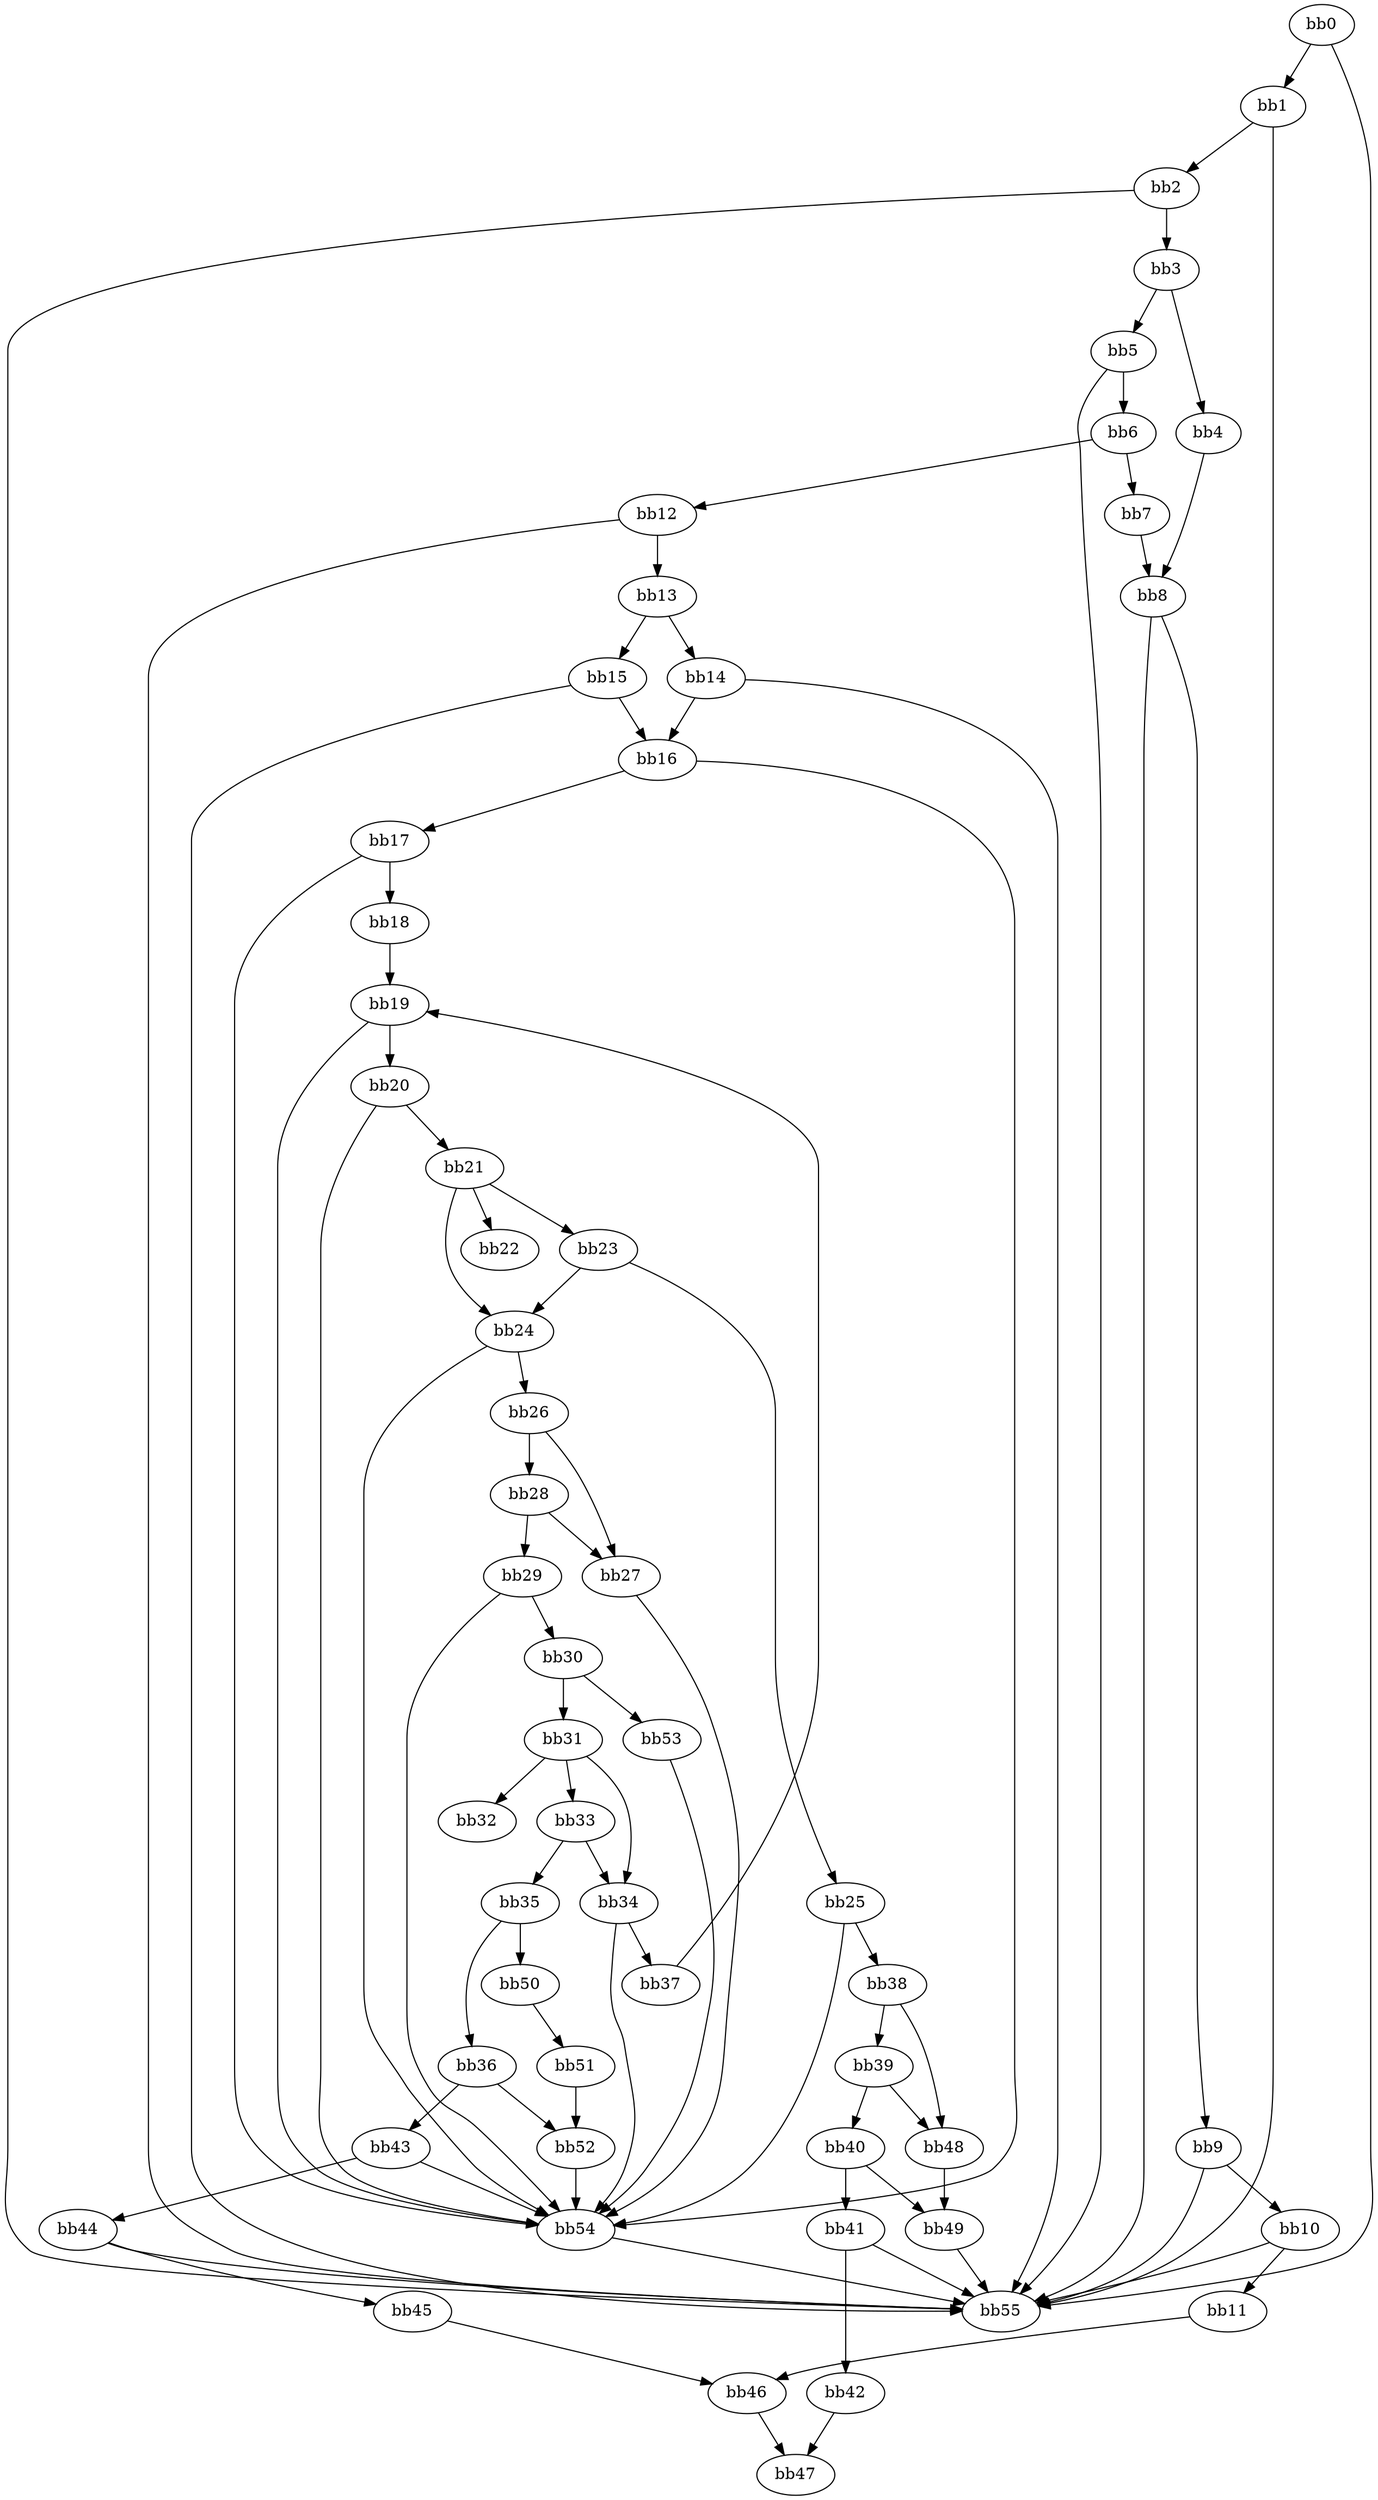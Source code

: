 digraph {
    0 [ label = "bb0\l" ]
    1 [ label = "bb1\l" ]
    2 [ label = "bb2\l" ]
    3 [ label = "bb3\l" ]
    4 [ label = "bb4\l" ]
    5 [ label = "bb5\l" ]
    6 [ label = "bb6\l" ]
    7 [ label = "bb7\l" ]
    8 [ label = "bb8\l" ]
    9 [ label = "bb9\l" ]
    10 [ label = "bb10\l" ]
    11 [ label = "bb11\l" ]
    12 [ label = "bb12\l" ]
    13 [ label = "bb13\l" ]
    14 [ label = "bb14\l" ]
    15 [ label = "bb15\l" ]
    16 [ label = "bb16\l" ]
    17 [ label = "bb17\l" ]
    18 [ label = "bb18\l" ]
    19 [ label = "bb19\l" ]
    20 [ label = "bb20\l" ]
    21 [ label = "bb21\l" ]
    22 [ label = "bb22\l" ]
    23 [ label = "bb23\l" ]
    24 [ label = "bb24\l" ]
    25 [ label = "bb25\l" ]
    26 [ label = "bb26\l" ]
    27 [ label = "bb27\l" ]
    28 [ label = "bb28\l" ]
    29 [ label = "bb29\l" ]
    30 [ label = "bb30\l" ]
    31 [ label = "bb31\l" ]
    32 [ label = "bb32\l" ]
    33 [ label = "bb33\l" ]
    34 [ label = "bb34\l" ]
    35 [ label = "bb35\l" ]
    36 [ label = "bb36\l" ]
    37 [ label = "bb37\l" ]
    38 [ label = "bb38\l" ]
    39 [ label = "bb39\l" ]
    40 [ label = "bb40\l" ]
    41 [ label = "bb41\l" ]
    42 [ label = "bb42\l" ]
    43 [ label = "bb43\l" ]
    44 [ label = "bb44\l" ]
    45 [ label = "bb45\l" ]
    46 [ label = "bb46\l" ]
    47 [ label = "bb47\l" ]
    48 [ label = "bb48\l" ]
    49 [ label = "bb49\l" ]
    50 [ label = "bb50\l" ]
    51 [ label = "bb51\l" ]
    52 [ label = "bb52\l" ]
    53 [ label = "bb53\l" ]
    54 [ label = "bb54\l" ]
    55 [ label = "bb55\l" ]
    0 -> 1 [ ]
    0 -> 55 [ ]
    1 -> 2 [ ]
    1 -> 55 [ ]
    2 -> 3 [ ]
    2 -> 55 [ ]
    3 -> 4 [ ]
    3 -> 5 [ ]
    4 -> 8 [ ]
    5 -> 6 [ ]
    5 -> 55 [ ]
    6 -> 7 [ ]
    6 -> 12 [ ]
    7 -> 8 [ ]
    8 -> 9 [ ]
    8 -> 55 [ ]
    9 -> 10 [ ]
    9 -> 55 [ ]
    10 -> 11 [ ]
    10 -> 55 [ ]
    11 -> 46 [ ]
    12 -> 13 [ ]
    12 -> 55 [ ]
    13 -> 14 [ ]
    13 -> 15 [ ]
    14 -> 16 [ ]
    14 -> 55 [ ]
    15 -> 16 [ ]
    15 -> 55 [ ]
    16 -> 17 [ ]
    16 -> 54 [ ]
    17 -> 18 [ ]
    17 -> 54 [ ]
    18 -> 19 [ ]
    19 -> 20 [ ]
    19 -> 54 [ ]
    20 -> 21 [ ]
    20 -> 54 [ ]
    21 -> 22 [ ]
    21 -> 23 [ ]
    21 -> 24 [ ]
    23 -> 24 [ ]
    23 -> 25 [ ]
    24 -> 26 [ ]
    24 -> 54 [ ]
    25 -> 38 [ ]
    25 -> 54 [ ]
    26 -> 27 [ ]
    26 -> 28 [ ]
    27 -> 54 [ ]
    28 -> 27 [ ]
    28 -> 29 [ ]
    29 -> 30 [ ]
    29 -> 54 [ ]
    30 -> 31 [ ]
    30 -> 53 [ ]
    31 -> 32 [ ]
    31 -> 33 [ ]
    31 -> 34 [ ]
    33 -> 34 [ ]
    33 -> 35 [ ]
    34 -> 37 [ ]
    34 -> 54 [ ]
    35 -> 36 [ ]
    35 -> 50 [ ]
    36 -> 43 [ ]
    36 -> 52 [ ]
    37 -> 19 [ ]
    38 -> 39 [ ]
    38 -> 48 [ ]
    39 -> 40 [ ]
    39 -> 48 [ ]
    40 -> 41 [ ]
    40 -> 49 [ ]
    41 -> 42 [ ]
    41 -> 55 [ ]
    42 -> 47 [ ]
    43 -> 44 [ ]
    43 -> 54 [ ]
    44 -> 45 [ ]
    44 -> 55 [ ]
    45 -> 46 [ ]
    46 -> 47 [ ]
    48 -> 49 [ ]
    49 -> 55 [ ]
    50 -> 51 [ ]
    51 -> 52 [ ]
    52 -> 54 [ ]
    53 -> 54 [ ]
    54 -> 55 [ ]
}

